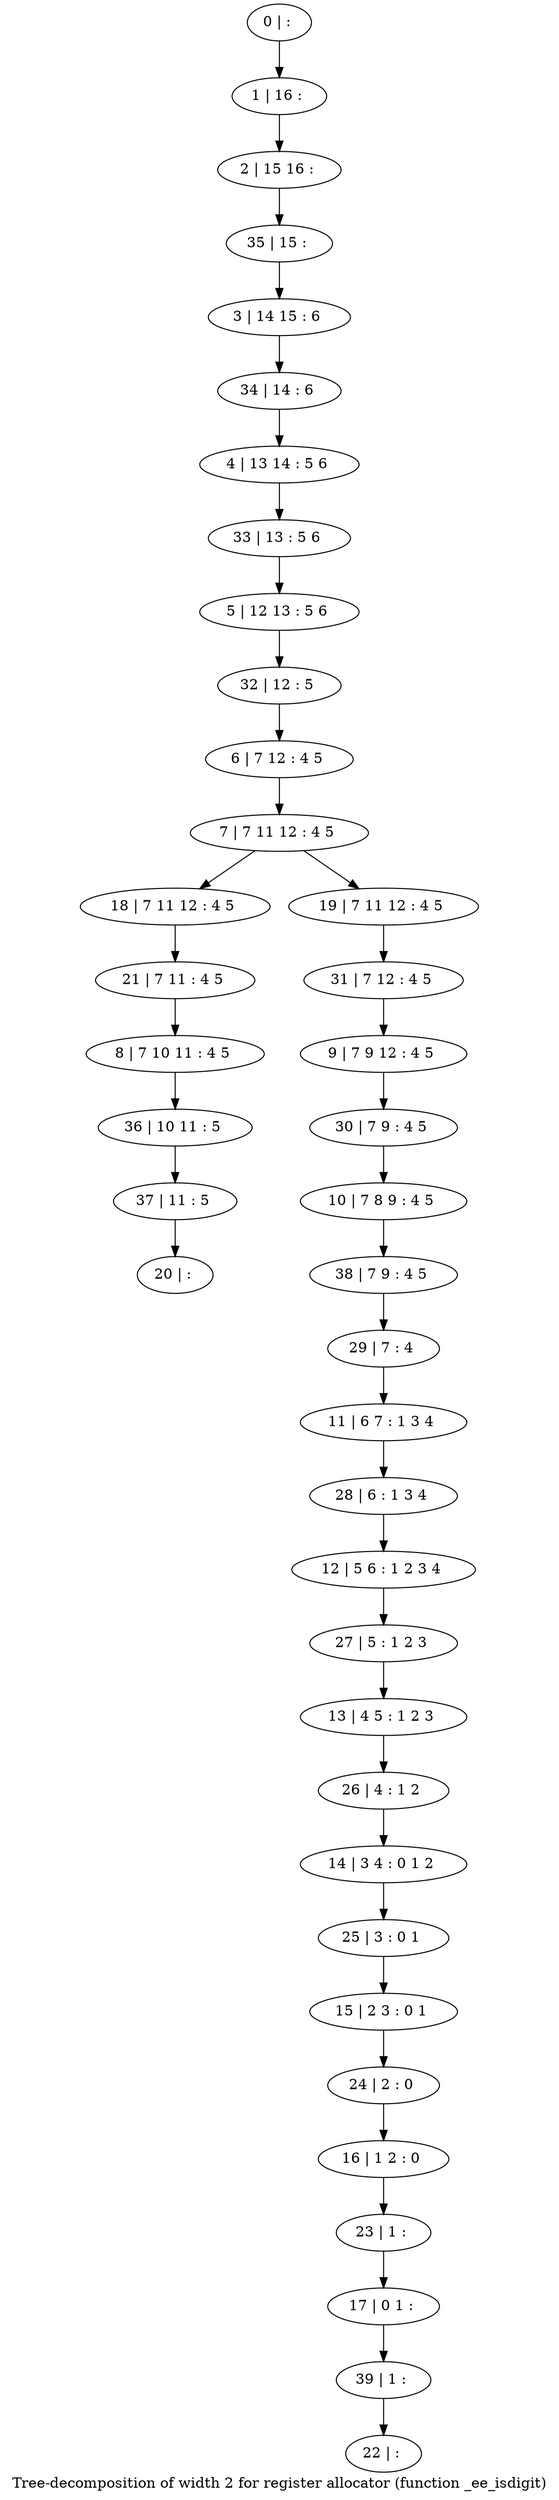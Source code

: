 digraph G {
graph [label="Tree-decomposition of width 2 for register allocator (function _ee_isdigit)"]
0[label="0 | : "];
1[label="1 | 16 : "];
2[label="2 | 15 16 : "];
3[label="3 | 14 15 : 6 "];
4[label="4 | 13 14 : 5 6 "];
5[label="5 | 12 13 : 5 6 "];
6[label="6 | 7 12 : 4 5 "];
7[label="7 | 7 11 12 : 4 5 "];
8[label="8 | 7 10 11 : 4 5 "];
9[label="9 | 7 9 12 : 4 5 "];
10[label="10 | 7 8 9 : 4 5 "];
11[label="11 | 6 7 : 1 3 4 "];
12[label="12 | 5 6 : 1 2 3 4 "];
13[label="13 | 4 5 : 1 2 3 "];
14[label="14 | 3 4 : 0 1 2 "];
15[label="15 | 2 3 : 0 1 "];
16[label="16 | 1 2 : 0 "];
17[label="17 | 0 1 : "];
18[label="18 | 7 11 12 : 4 5 "];
19[label="19 | 7 11 12 : 4 5 "];
20[label="20 | : "];
21[label="21 | 7 11 : 4 5 "];
22[label="22 | : "];
23[label="23 | 1 : "];
24[label="24 | 2 : 0 "];
25[label="25 | 3 : 0 1 "];
26[label="26 | 4 : 1 2 "];
27[label="27 | 5 : 1 2 3 "];
28[label="28 | 6 : 1 3 4 "];
29[label="29 | 7 : 4 "];
30[label="30 | 7 9 : 4 5 "];
31[label="31 | 7 12 : 4 5 "];
32[label="32 | 12 : 5 "];
33[label="33 | 13 : 5 6 "];
34[label="34 | 14 : 6 "];
35[label="35 | 15 : "];
36[label="36 | 10 11 : 5 "];
37[label="37 | 11 : 5 "];
38[label="38 | 7 9 : 4 5 "];
39[label="39 | 1 : "];
0->1 ;
1->2 ;
6->7 ;
7->18 ;
7->19 ;
21->8 ;
18->21 ;
23->17 ;
16->23 ;
24->16 ;
15->24 ;
25->15 ;
14->25 ;
26->14 ;
13->26 ;
27->13 ;
12->27 ;
28->12 ;
11->28 ;
29->11 ;
30->10 ;
9->30 ;
31->9 ;
19->31 ;
32->6 ;
5->32 ;
33->5 ;
4->33 ;
34->4 ;
3->34 ;
35->3 ;
2->35 ;
8->36 ;
37->20 ;
36->37 ;
38->29 ;
10->38 ;
39->22 ;
17->39 ;
}
